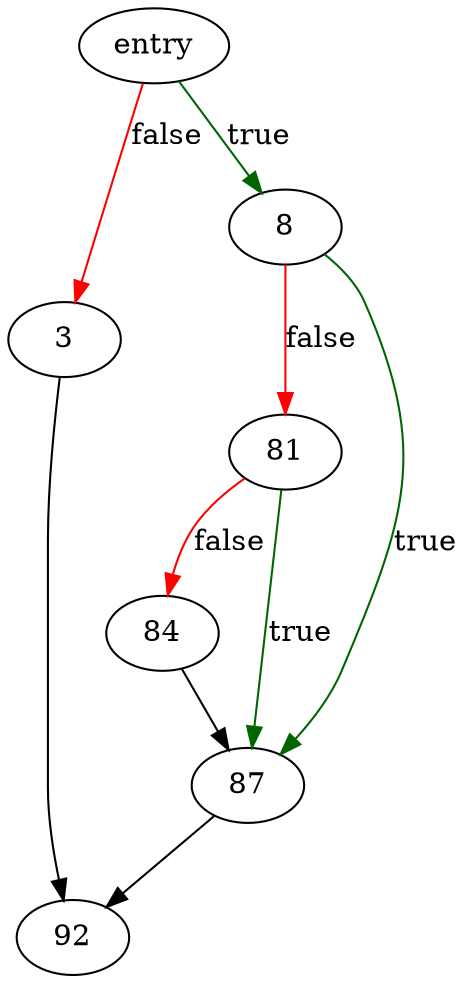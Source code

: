 digraph "usage" {
	// Node definitions.
	1 [label=entry];
	3;
	8;
	81;
	84;
	87;
	92;

	// Edge definitions.
	1 -> 3 [
		color=red
		label=false
	];
	1 -> 8 [
		color=darkgreen
		label=true
	];
	3 -> 92;
	8 -> 81 [
		color=red
		label=false
	];
	8 -> 87 [
		color=darkgreen
		label=true
	];
	81 -> 84 [
		color=red
		label=false
	];
	81 -> 87 [
		color=darkgreen
		label=true
	];
	84 -> 87;
	87 -> 92;
}